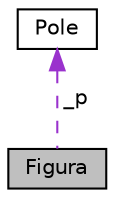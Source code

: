 digraph G
{
  edge [fontname="Helvetica",fontsize="10",labelfontname="Helvetica",labelfontsize="10"];
  node [fontname="Helvetica",fontsize="10",shape=record];
  Node1 [label="Figura",height=0.2,width=0.4,color="black", fillcolor="grey75", style="filled" fontcolor="black"];
  Node2 -> Node1 [dir="back",color="darkorchid3",fontsize="10",style="dashed",label=" _p" ,fontname="Helvetica"];
  Node2 [label="Pole",height=0.2,width=0.4,color="black", fillcolor="white", style="filled",URL="$class_pole.html"];
}
